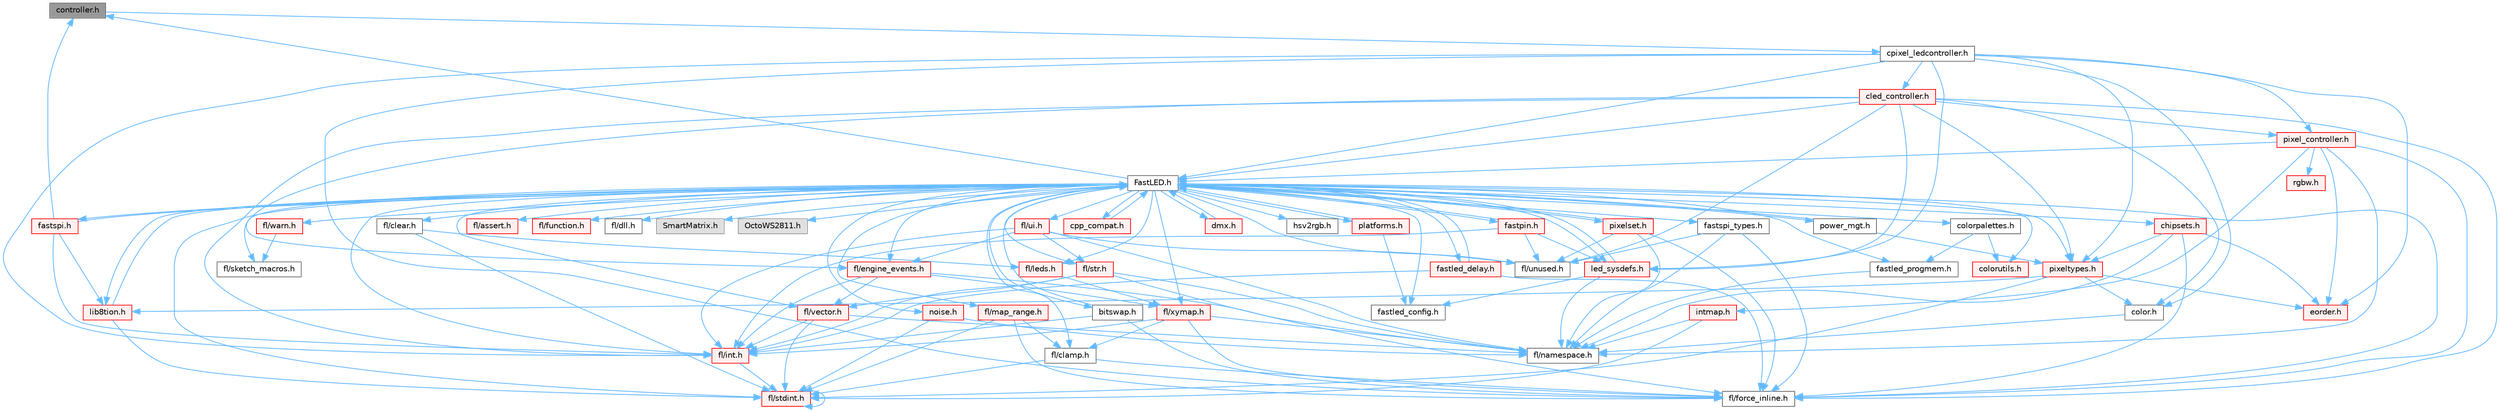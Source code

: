 digraph "controller.h"
{
 // INTERACTIVE_SVG=YES
 // LATEX_PDF_SIZE
  bgcolor="transparent";
  edge [fontname=Helvetica,fontsize=10,labelfontname=Helvetica,labelfontsize=10];
  node [fontname=Helvetica,fontsize=10,shape=box,height=0.2,width=0.4];
  Node1 [id="Node000001",label="controller.h",height=0.2,width=0.4,color="gray40", fillcolor="grey60", style="filled", fontcolor="black",tooltip="deprecated: base definitions used by led controllers for writing out led data"];
  Node1 -> Node2 [id="edge1_Node000001_Node000002",color="steelblue1",style="solid",tooltip=" "];
  Node2 [id="Node000002",label="cpixel_ledcontroller.h",height=0.2,width=0.4,color="grey40", fillcolor="white", style="filled",URL="$d9/d57/cpixel__ledcontroller_8h.html",tooltip="defines the templated version of the CLEDController class"];
  Node2 -> Node3 [id="edge2_Node000002_Node000003",color="steelblue1",style="solid",tooltip=" "];
  Node3 [id="Node000003",label="FastLED.h",height=0.2,width=0.4,color="grey40", fillcolor="white", style="filled",URL="$db/d97/_fast_l_e_d_8h.html",tooltip="central include file for FastLED, defines the CFastLED class/object"];
  Node3 -> Node4 [id="edge3_Node000003_Node000004",color="steelblue1",style="solid",tooltip=" "];
  Node4 [id="Node000004",label="fl/stdint.h",height=0.2,width=0.4,color="red", fillcolor="#FFF0F0", style="filled",URL="$df/dd8/stdint_8h.html",tooltip=" "];
  Node4 -> Node4 [id="edge4_Node000004_Node000004",color="steelblue1",style="solid",tooltip=" "];
  Node3 -> Node6 [id="edge5_Node000003_Node000006",color="steelblue1",style="solid",tooltip=" "];
  Node6 [id="Node000006",label="fl/dll.h",height=0.2,width=0.4,color="grey40", fillcolor="white", style="filled",URL="$d3/d4b/dll_8h.html",tooltip="FastLED dynamic library interface - lightweight header for external callers."];
  Node3 -> Node7 [id="edge6_Node000003_Node000007",color="steelblue1",style="solid",tooltip=" "];
  Node7 [id="Node000007",label="SmartMatrix.h",height=0.2,width=0.4,color="grey60", fillcolor="#E0E0E0", style="filled",tooltip=" "];
  Node3 -> Node8 [id="edge7_Node000003_Node000008",color="steelblue1",style="solid",tooltip=" "];
  Node8 [id="Node000008",label="OctoWS2811.h",height=0.2,width=0.4,color="grey60", fillcolor="#E0E0E0", style="filled",tooltip=" "];
  Node3 -> Node9 [id="edge8_Node000003_Node000009",color="steelblue1",style="solid",tooltip=" "];
  Node9 [id="Node000009",label="fl/force_inline.h",height=0.2,width=0.4,color="grey40", fillcolor="white", style="filled",URL="$d4/d64/force__inline_8h.html",tooltip=" "];
  Node3 -> Node10 [id="edge9_Node000003_Node000010",color="steelblue1",style="solid",tooltip=" "];
  Node10 [id="Node000010",label="cpp_compat.h",height=0.2,width=0.4,color="red", fillcolor="#FFF0F0", style="filled",URL="$d9/d13/cpp__compat_8h.html",tooltip="Compatibility functions based on C++ version."];
  Node10 -> Node3 [id="edge10_Node000010_Node000003",color="steelblue1",style="solid",tooltip=" "];
  Node3 -> Node12 [id="edge11_Node000003_Node000012",color="steelblue1",style="solid",tooltip=" "];
  Node12 [id="Node000012",label="fastled_config.h",height=0.2,width=0.4,color="grey40", fillcolor="white", style="filled",URL="$d5/d11/fastled__config_8h.html",tooltip="Contains definitions that can be used to configure FastLED at compile time."];
  Node3 -> Node13 [id="edge12_Node000003_Node000013",color="steelblue1",style="solid",tooltip=" "];
  Node13 [id="Node000013",label="led_sysdefs.h",height=0.2,width=0.4,color="red", fillcolor="#FFF0F0", style="filled",URL="$d9/d3e/led__sysdefs_8h.html",tooltip="Determines which platform system definitions to include."];
  Node13 -> Node3 [id="edge13_Node000013_Node000003",color="steelblue1",style="solid",tooltip=" "];
  Node13 -> Node12 [id="edge14_Node000013_Node000012",color="steelblue1",style="solid",tooltip=" "];
  Node13 -> Node15 [id="edge15_Node000013_Node000015",color="steelblue1",style="solid",tooltip=" "];
  Node15 [id="Node000015",label="fl/namespace.h",height=0.2,width=0.4,color="grey40", fillcolor="white", style="filled",URL="$df/d2a/namespace_8h.html",tooltip="Implements the FastLED namespace macros."];
  Node3 -> Node16 [id="edge16_Node000003_Node000016",color="steelblue1",style="solid",tooltip=" "];
  Node16 [id="Node000016",label="fastled_delay.h",height=0.2,width=0.4,color="red", fillcolor="#FFF0F0", style="filled",URL="$d0/da8/fastled__delay_8h.html",tooltip="Utility functions and classes for managing delay cycles."];
  Node16 -> Node3 [id="edge17_Node000016_Node000003",color="steelblue1",style="solid",tooltip=" "];
  Node16 -> Node9 [id="edge18_Node000016_Node000009",color="steelblue1",style="solid",tooltip=" "];
  Node16 -> Node18 [id="edge19_Node000016_Node000018",color="steelblue1",style="solid",tooltip=" "];
  Node18 [id="Node000018",label="fl/int.h",height=0.2,width=0.4,color="red", fillcolor="#FFF0F0", style="filled",URL="$d3/d7e/int_8h.html",tooltip=" "];
  Node18 -> Node4 [id="edge20_Node000018_Node000004",color="steelblue1",style="solid",tooltip=" "];
  Node3 -> Node20 [id="edge21_Node000003_Node000020",color="steelblue1",style="solid",tooltip=" "];
  Node20 [id="Node000020",label="bitswap.h",height=0.2,width=0.4,color="grey40", fillcolor="white", style="filled",URL="$de/ded/bitswap_8h.html",tooltip="Functions for doing a rotation of bits/bytes used by parallel output."];
  Node20 -> Node3 [id="edge22_Node000020_Node000003",color="steelblue1",style="solid",tooltip=" "];
  Node20 -> Node9 [id="edge23_Node000020_Node000009",color="steelblue1",style="solid",tooltip=" "];
  Node20 -> Node18 [id="edge24_Node000020_Node000018",color="steelblue1",style="solid",tooltip=" "];
  Node3 -> Node1 [id="edge25_Node000003_Node000001",color="steelblue1",style="solid",tooltip=" "];
  Node3 -> Node21 [id="edge26_Node000003_Node000021",color="steelblue1",style="solid",tooltip=" "];
  Node21 [id="Node000021",label="fastpin.h",height=0.2,width=0.4,color="red", fillcolor="#FFF0F0", style="filled",URL="$db/d65/fastpin_8h.html",tooltip="Class base definitions for defining fast pin access."];
  Node21 -> Node3 [id="edge27_Node000021_Node000003",color="steelblue1",style="solid",tooltip=" "];
  Node21 -> Node13 [id="edge28_Node000021_Node000013",color="steelblue1",style="solid",tooltip=" "];
  Node21 -> Node23 [id="edge29_Node000021_Node000023",color="steelblue1",style="solid",tooltip=" "];
  Node23 [id="Node000023",label="fl/unused.h",height=0.2,width=0.4,color="grey40", fillcolor="white", style="filled",URL="$d8/d4b/unused_8h.html",tooltip=" "];
  Node21 -> Node18 [id="edge30_Node000021_Node000018",color="steelblue1",style="solid",tooltip=" "];
  Node3 -> Node24 [id="edge31_Node000003_Node000024",color="steelblue1",style="solid",tooltip=" "];
  Node24 [id="Node000024",label="fastspi_types.h",height=0.2,width=0.4,color="grey40", fillcolor="white", style="filled",URL="$d2/ddb/fastspi__types_8h.html",tooltip="Data types and constants used by SPI interfaces."];
  Node24 -> Node9 [id="edge32_Node000024_Node000009",color="steelblue1",style="solid",tooltip=" "];
  Node24 -> Node15 [id="edge33_Node000024_Node000015",color="steelblue1",style="solid",tooltip=" "];
  Node24 -> Node23 [id="edge34_Node000024_Node000023",color="steelblue1",style="solid",tooltip=" "];
  Node3 -> Node25 [id="edge35_Node000003_Node000025",color="steelblue1",style="solid",tooltip=" "];
  Node25 [id="Node000025",label="dmx.h",height=0.2,width=0.4,color="red", fillcolor="#FFF0F0", style="filled",URL="$d3/de1/dmx_8h.html",tooltip="Defines the DMX512-based LED controllers."];
  Node25 -> Node3 [id="edge36_Node000025_Node000003",color="steelblue1",style="solid",tooltip=" "];
  Node3 -> Node28 [id="edge37_Node000003_Node000028",color="steelblue1",style="solid",tooltip=" "];
  Node28 [id="Node000028",label="platforms.h",height=0.2,width=0.4,color="red", fillcolor="#FFF0F0", style="filled",URL="$da/dc9/platforms_8h.html",tooltip="Determines which platforms headers to include."];
  Node28 -> Node3 [id="edge38_Node000028_Node000003",color="steelblue1",style="solid",tooltip=" "];
  Node28 -> Node12 [id="edge39_Node000028_Node000012",color="steelblue1",style="solid",tooltip=" "];
  Node3 -> Node30 [id="edge40_Node000003_Node000030",color="steelblue1",style="solid",tooltip=" "];
  Node30 [id="Node000030",label="fastled_progmem.h",height=0.2,width=0.4,color="grey40", fillcolor="white", style="filled",URL="$df/dab/fastled__progmem_8h.html",tooltip="Wrapper definitions to allow seamless use of PROGMEM in environments that have it."];
  Node30 -> Node15 [id="edge41_Node000030_Node000015",color="steelblue1",style="solid",tooltip=" "];
  Node3 -> Node31 [id="edge42_Node000003_Node000031",color="steelblue1",style="solid",tooltip=" "];
  Node31 [id="Node000031",label="lib8tion.h",height=0.2,width=0.4,color="red", fillcolor="#FFF0F0", style="filled",URL="$df/da5/lib8tion_8h.html",tooltip="Fast, efficient 8-bit math functions specifically designed for high-performance LED programming."];
  Node31 -> Node3 [id="edge43_Node000031_Node000003",color="steelblue1",style="solid",tooltip=" "];
  Node31 -> Node4 [id="edge44_Node000031_Node000004",color="steelblue1",style="solid",tooltip=" "];
  Node3 -> Node89 [id="edge45_Node000003_Node000089",color="steelblue1",style="solid",tooltip=" "];
  Node89 [id="Node000089",label="pixeltypes.h",height=0.2,width=0.4,color="red", fillcolor="#FFF0F0", style="filled",URL="$d2/dba/pixeltypes_8h.html",tooltip="Includes defintions for RGB and HSV pixels."];
  Node89 -> Node4 [id="edge46_Node000089_Node000004",color="steelblue1",style="solid",tooltip=" "];
  Node89 -> Node31 [id="edge47_Node000089_Node000031",color="steelblue1",style="solid",tooltip=" "];
  Node89 -> Node84 [id="edge48_Node000089_Node000084",color="steelblue1",style="solid",tooltip=" "];
  Node84 [id="Node000084",label="color.h",height=0.2,width=0.4,color="grey40", fillcolor="white", style="filled",URL="$d2/d6b/src_2color_8h.html",tooltip="Contains definitions for color correction and temperature."];
  Node84 -> Node15 [id="edge49_Node000084_Node000015",color="steelblue1",style="solid",tooltip=" "];
  Node89 -> Node90 [id="edge50_Node000089_Node000090",color="steelblue1",style="solid",tooltip=" "];
  Node90 [id="Node000090",label="eorder.h",height=0.2,width=0.4,color="red", fillcolor="#FFF0F0", style="filled",URL="$db/d07/eorder_8h.html",tooltip="Defines color channel ordering enumerations."];
  Node3 -> Node85 [id="edge51_Node000003_Node000085",color="steelblue1",style="solid",tooltip=" "];
  Node85 [id="Node000085",label="hsv2rgb.h",height=0.2,width=0.4,color="grey40", fillcolor="white", style="filled",URL="$de/d9a/hsv2rgb_8h.html",tooltip="Functions to convert from the HSV colorspace to the RGB colorspace."];
  Node3 -> Node93 [id="edge52_Node000003_Node000093",color="steelblue1",style="solid",tooltip=" "];
  Node93 [id="Node000093",label="colorutils.h",height=0.2,width=0.4,color="red", fillcolor="#FFF0F0", style="filled",URL="$d1/dfb/colorutils_8h.html",tooltip=" "];
  Node3 -> Node102 [id="edge53_Node000003_Node000102",color="steelblue1",style="solid",tooltip=" "];
  Node102 [id="Node000102",label="pixelset.h",height=0.2,width=0.4,color="red", fillcolor="#FFF0F0", style="filled",URL="$d4/d46/pixelset_8h.html",tooltip="Declares classes for managing logical groups of LEDs."];
  Node102 -> Node9 [id="edge54_Node000102_Node000009",color="steelblue1",style="solid",tooltip=" "];
  Node102 -> Node15 [id="edge55_Node000102_Node000015",color="steelblue1",style="solid",tooltip=" "];
  Node102 -> Node23 [id="edge56_Node000102_Node000023",color="steelblue1",style="solid",tooltip=" "];
  Node102 -> Node3 [id="edge57_Node000102_Node000003",color="steelblue1",style="solid",tooltip=" "];
  Node3 -> Node103 [id="edge58_Node000003_Node000103",color="steelblue1",style="solid",tooltip=" "];
  Node103 [id="Node000103",label="colorpalettes.h",height=0.2,width=0.4,color="grey40", fillcolor="white", style="filled",URL="$dc/dcc/colorpalettes_8h.html",tooltip="Declarations for the predefined color palettes supplied by FastLED."];
  Node103 -> Node93 [id="edge59_Node000103_Node000093",color="steelblue1",style="solid",tooltip=" "];
  Node103 -> Node30 [id="edge60_Node000103_Node000030",color="steelblue1",style="solid",tooltip=" "];
  Node3 -> Node104 [id="edge61_Node000003_Node000104",color="steelblue1",style="solid",tooltip=" "];
  Node104 [id="Node000104",label="noise.h",height=0.2,width=0.4,color="red", fillcolor="#FFF0F0", style="filled",URL="$d1/d31/noise_8h.html",tooltip="Functions to generate and fill arrays with noise."];
  Node104 -> Node4 [id="edge62_Node000104_Node000004",color="steelblue1",style="solid",tooltip=" "];
  Node104 -> Node15 [id="edge63_Node000104_Node000015",color="steelblue1",style="solid",tooltip=" "];
  Node3 -> Node105 [id="edge64_Node000003_Node000105",color="steelblue1",style="solid",tooltip=" "];
  Node105 [id="Node000105",label="power_mgt.h",height=0.2,width=0.4,color="grey40", fillcolor="white", style="filled",URL="$dc/d5b/power__mgt_8h.html",tooltip="Functions to limit the power used by FastLED."];
  Node105 -> Node3 [id="edge65_Node000105_Node000003",color="steelblue1",style="solid",tooltip=" "];
  Node105 -> Node89 [id="edge66_Node000105_Node000089",color="steelblue1",style="solid",tooltip=" "];
  Node3 -> Node106 [id="edge67_Node000003_Node000106",color="steelblue1",style="solid",tooltip=" "];
  Node106 [id="Node000106",label="fastspi.h",height=0.2,width=0.4,color="red", fillcolor="#FFF0F0", style="filled",URL="$d6/ddc/fastspi_8h.html",tooltip="Serial peripheral interface (SPI) definitions per platform."];
  Node106 -> Node3 [id="edge68_Node000106_Node000003",color="steelblue1",style="solid",tooltip=" "];
  Node106 -> Node1 [id="edge69_Node000106_Node000001",color="steelblue1",style="solid",tooltip=" "];
  Node106 -> Node31 [id="edge70_Node000106_Node000031",color="steelblue1",style="solid",tooltip=" "];
  Node106 -> Node18 [id="edge71_Node000106_Node000018",color="steelblue1",style="solid",tooltip=" "];
  Node3 -> Node108 [id="edge72_Node000003_Node000108",color="steelblue1",style="solid",tooltip=" "];
  Node108 [id="Node000108",label="chipsets.h",height=0.2,width=0.4,color="red", fillcolor="#FFF0F0", style="filled",URL="$db/d66/chipsets_8h.html",tooltip="Contains the bulk of the definitions for the various LED chipsets supported."];
  Node108 -> Node89 [id="edge73_Node000108_Node000089",color="steelblue1",style="solid",tooltip=" "];
  Node108 -> Node9 [id="edge74_Node000108_Node000009",color="steelblue1",style="solid",tooltip=" "];
  Node108 -> Node90 [id="edge75_Node000108_Node000090",color="steelblue1",style="solid",tooltip=" "];
  Node108 -> Node15 [id="edge76_Node000108_Node000015",color="steelblue1",style="solid",tooltip=" "];
  Node3 -> Node115 [id="edge77_Node000003_Node000115",color="steelblue1",style="solid",tooltip=" "];
  Node115 [id="Node000115",label="fl/engine_events.h",height=0.2,width=0.4,color="red", fillcolor="#FFF0F0", style="filled",URL="$db/dc0/engine__events_8h.html",tooltip=" "];
  Node115 -> Node15 [id="edge78_Node000115_Node000015",color="steelblue1",style="solid",tooltip=" "];
  Node115 -> Node74 [id="edge79_Node000115_Node000074",color="steelblue1",style="solid",tooltip=" "];
  Node74 [id="Node000074",label="fl/vector.h",height=0.2,width=0.4,color="red", fillcolor="#FFF0F0", style="filled",URL="$d6/d68/vector_8h.html",tooltip=" "];
  Node74 -> Node4 [id="edge80_Node000074_Node000004",color="steelblue1",style="solid",tooltip=" "];
  Node74 -> Node18 [id="edge81_Node000074_Node000018",color="steelblue1",style="solid",tooltip=" "];
  Node74 -> Node15 [id="edge82_Node000074_Node000015",color="steelblue1",style="solid",tooltip=" "];
  Node115 -> Node98 [id="edge83_Node000115_Node000098",color="steelblue1",style="solid",tooltip=" "];
  Node98 [id="Node000098",label="fl/xymap.h",height=0.2,width=0.4,color="red", fillcolor="#FFF0F0", style="filled",URL="$da/d61/xymap_8h.html",tooltip=" "];
  Node98 -> Node18 [id="edge84_Node000098_Node000018",color="steelblue1",style="solid",tooltip=" "];
  Node98 -> Node15 [id="edge85_Node000098_Node000015",color="steelblue1",style="solid",tooltip=" "];
  Node98 -> Node9 [id="edge86_Node000098_Node000009",color="steelblue1",style="solid",tooltip=" "];
  Node98 -> Node44 [id="edge87_Node000098_Node000044",color="steelblue1",style="solid",tooltip=" "];
  Node44 [id="Node000044",label="fl/clamp.h",height=0.2,width=0.4,color="grey40", fillcolor="white", style="filled",URL="$d6/dd3/clamp_8h.html",tooltip=" "];
  Node44 -> Node4 [id="edge88_Node000044_Node000004",color="steelblue1",style="solid",tooltip=" "];
  Node44 -> Node9 [id="edge89_Node000044_Node000009",color="steelblue1",style="solid",tooltip=" "];
  Node115 -> Node18 [id="edge90_Node000115_Node000018",color="steelblue1",style="solid",tooltip=" "];
  Node3 -> Node134 [id="edge91_Node000003_Node000134",color="steelblue1",style="solid",tooltip=" "];
  Node134 [id="Node000134",label="fl/leds.h",height=0.2,width=0.4,color="red", fillcolor="#FFF0F0", style="filled",URL="$da/d78/leds_8h.html",tooltip=" "];
  Node134 -> Node98 [id="edge92_Node000134_Node000098",color="steelblue1",style="solid",tooltip=" "];
  Node3 -> Node18 [id="edge93_Node000003_Node000018",color="steelblue1",style="solid",tooltip=" "];
  Node3 -> Node40 [id="edge94_Node000003_Node000040",color="steelblue1",style="solid",tooltip=" "];
  Node40 [id="Node000040",label="fl/str.h",height=0.2,width=0.4,color="red", fillcolor="#FFF0F0", style="filled",URL="$d1/d93/str_8h.html",tooltip=" "];
  Node40 -> Node18 [id="edge95_Node000040_Node000018",color="steelblue1",style="solid",tooltip=" "];
  Node40 -> Node15 [id="edge96_Node000040_Node000015",color="steelblue1",style="solid",tooltip=" "];
  Node40 -> Node74 [id="edge97_Node000040_Node000074",color="steelblue1",style="solid",tooltip=" "];
  Node40 -> Node9 [id="edge98_Node000040_Node000009",color="steelblue1",style="solid",tooltip=" "];
  Node3 -> Node98 [id="edge99_Node000003_Node000098",color="steelblue1",style="solid",tooltip=" "];
  Node3 -> Node44 [id="edge100_Node000003_Node000044",color="steelblue1",style="solid",tooltip=" "];
  Node3 -> Node45 [id="edge101_Node000003_Node000045",color="steelblue1",style="solid",tooltip=" "];
  Node45 [id="Node000045",label="fl/map_range.h",height=0.2,width=0.4,color="red", fillcolor="#FFF0F0", style="filled",URL="$d1/d47/map__range_8h.html",tooltip=" "];
  Node45 -> Node4 [id="edge102_Node000045_Node000004",color="steelblue1",style="solid",tooltip=" "];
  Node45 -> Node44 [id="edge103_Node000045_Node000044",color="steelblue1",style="solid",tooltip=" "];
  Node45 -> Node9 [id="edge104_Node000045_Node000009",color="steelblue1",style="solid",tooltip=" "];
  Node3 -> Node127 [id="edge105_Node000003_Node000127",color="steelblue1",style="solid",tooltip=" "];
  Node127 [id="Node000127",label="fl/warn.h",height=0.2,width=0.4,color="red", fillcolor="#FFF0F0", style="filled",URL="$de/d77/warn_8h.html",tooltip=" "];
  Node127 -> Node130 [id="edge106_Node000127_Node000130",color="steelblue1",style="solid",tooltip=" "];
  Node130 [id="Node000130",label="fl/sketch_macros.h",height=0.2,width=0.4,color="grey40", fillcolor="white", style="filled",URL="$d1/dbc/sketch__macros_8h.html",tooltip=" "];
  Node3 -> Node118 [id="edge107_Node000003_Node000118",color="steelblue1",style="solid",tooltip=" "];
  Node118 [id="Node000118",label="fl/assert.h",height=0.2,width=0.4,color="red", fillcolor="#FFF0F0", style="filled",URL="$dc/da7/assert_8h.html",tooltip=" "];
  Node3 -> Node23 [id="edge108_Node000003_Node000023",color="steelblue1",style="solid",tooltip=" "];
  Node3 -> Node74 [id="edge109_Node000003_Node000074",color="steelblue1",style="solid",tooltip=" "];
  Node3 -> Node132 [id="edge110_Node000003_Node000132",color="steelblue1",style="solid",tooltip=" "];
  Node132 [id="Node000132",label="fl/function.h",height=0.2,width=0.4,color="red", fillcolor="#FFF0F0", style="filled",URL="$dd/d67/function_8h.html",tooltip=" "];
  Node3 -> Node135 [id="edge111_Node000003_Node000135",color="steelblue1",style="solid",tooltip=" "];
  Node135 [id="Node000135",label="fl/clear.h",height=0.2,width=0.4,color="grey40", fillcolor="white", style="filled",URL="$df/db0/clear_8h.html",tooltip=" "];
  Node135 -> Node134 [id="edge112_Node000135_Node000134",color="steelblue1",style="solid",tooltip=" "];
  Node135 -> Node4 [id="edge113_Node000135_Node000004",color="steelblue1",style="solid",tooltip=" "];
  Node3 -> Node136 [id="edge114_Node000003_Node000136",color="steelblue1",style="solid",tooltip=" "];
  Node136 [id="Node000136",label="fl/ui.h",height=0.2,width=0.4,color="red", fillcolor="#FFF0F0", style="filled",URL="$d9/d3b/ui_8h.html",tooltip=" "];
  Node136 -> Node15 [id="edge115_Node000136_Node000015",color="steelblue1",style="solid",tooltip=" "];
  Node136 -> Node40 [id="edge116_Node000136_Node000040",color="steelblue1",style="solid",tooltip=" "];
  Node136 -> Node18 [id="edge117_Node000136_Node000018",color="steelblue1",style="solid",tooltip=" "];
  Node136 -> Node115 [id="edge118_Node000136_Node000115",color="steelblue1",style="solid",tooltip=" "];
  Node136 -> Node23 [id="edge119_Node000136_Node000023",color="steelblue1",style="solid",tooltip=" "];
  Node3 -> Node130 [id="edge120_Node000003_Node000130",color="steelblue1",style="solid",tooltip=" "];
  Node2 -> Node13 [id="edge121_Node000002_Node000013",color="steelblue1",style="solid",tooltip=" "];
  Node2 -> Node89 [id="edge122_Node000002_Node000089",color="steelblue1",style="solid",tooltip=" "];
  Node2 -> Node84 [id="edge123_Node000002_Node000084",color="steelblue1",style="solid",tooltip=" "];
  Node2 -> Node90 [id="edge124_Node000002_Node000090",color="steelblue1",style="solid",tooltip=" "];
  Node2 -> Node9 [id="edge125_Node000002_Node000009",color="steelblue1",style="solid",tooltip=" "];
  Node2 -> Node18 [id="edge126_Node000002_Node000018",color="steelblue1",style="solid",tooltip=" "];
  Node2 -> Node145 [id="edge127_Node000002_Node000145",color="steelblue1",style="solid",tooltip=" "];
  Node145 [id="Node000145",label="pixel_controller.h",height=0.2,width=0.4,color="red", fillcolor="#FFF0F0", style="filled",URL="$d5/d4d/pixel__controller_8h.html",tooltip="Low level pixel data writing class."];
  Node145 -> Node86 [id="edge128_Node000145_Node000086",color="steelblue1",style="solid",tooltip=" "];
  Node86 [id="Node000086",label="intmap.h",height=0.2,width=0.4,color="red", fillcolor="#FFF0F0", style="filled",URL="$d8/d54/intmap_8h.html",tooltip="Defines integer mapping functions."];
  Node86 -> Node15 [id="edge129_Node000086_Node000015",color="steelblue1",style="solid",tooltip=" "];
  Node86 -> Node4 [id="edge130_Node000086_Node000004",color="steelblue1",style="solid",tooltip=" "];
  Node145 -> Node112 [id="edge131_Node000145_Node000112",color="steelblue1",style="solid",tooltip=" "];
  Node112 [id="Node000112",label="rgbw.h",height=0.2,width=0.4,color="red", fillcolor="#FFF0F0", style="filled",URL="$d7/dbb/rgbw_8h.html",tooltip="Functions for red, green, blue, white (RGBW) output."];
  Node145 -> Node9 [id="edge132_Node000145_Node000009",color="steelblue1",style="solid",tooltip=" "];
  Node145 -> Node15 [id="edge133_Node000145_Node000015",color="steelblue1",style="solid",tooltip=" "];
  Node145 -> Node90 [id="edge134_Node000145_Node000090",color="steelblue1",style="solid",tooltip=" "];
  Node145 -> Node3 [id="edge135_Node000145_Node000003",color="steelblue1",style="solid",tooltip=" "];
  Node2 -> Node147 [id="edge136_Node000002_Node000147",color="steelblue1",style="solid",tooltip=" "];
  Node147 [id="Node000147",label="cled_controller.h",height=0.2,width=0.4,color="red", fillcolor="#FFF0F0", style="filled",URL="$db/d6d/cled__controller_8h.html",tooltip="base definitions used by led controllers for writing out led data"];
  Node147 -> Node3 [id="edge137_Node000147_Node000003",color="steelblue1",style="solid",tooltip=" "];
  Node147 -> Node13 [id="edge138_Node000147_Node000013",color="steelblue1",style="solid",tooltip=" "];
  Node147 -> Node89 [id="edge139_Node000147_Node000089",color="steelblue1",style="solid",tooltip=" "];
  Node147 -> Node84 [id="edge140_Node000147_Node000084",color="steelblue1",style="solid",tooltip=" "];
  Node147 -> Node9 [id="edge141_Node000147_Node000009",color="steelblue1",style="solid",tooltip=" "];
  Node147 -> Node23 [id="edge142_Node000147_Node000023",color="steelblue1",style="solid",tooltip=" "];
  Node147 -> Node145 [id="edge143_Node000147_Node000145",color="steelblue1",style="solid",tooltip=" "];
  Node147 -> Node115 [id="edge144_Node000147_Node000115",color="steelblue1",style="solid",tooltip=" "];
  Node147 -> Node18 [id="edge145_Node000147_Node000018",color="steelblue1",style="solid",tooltip=" "];
}
